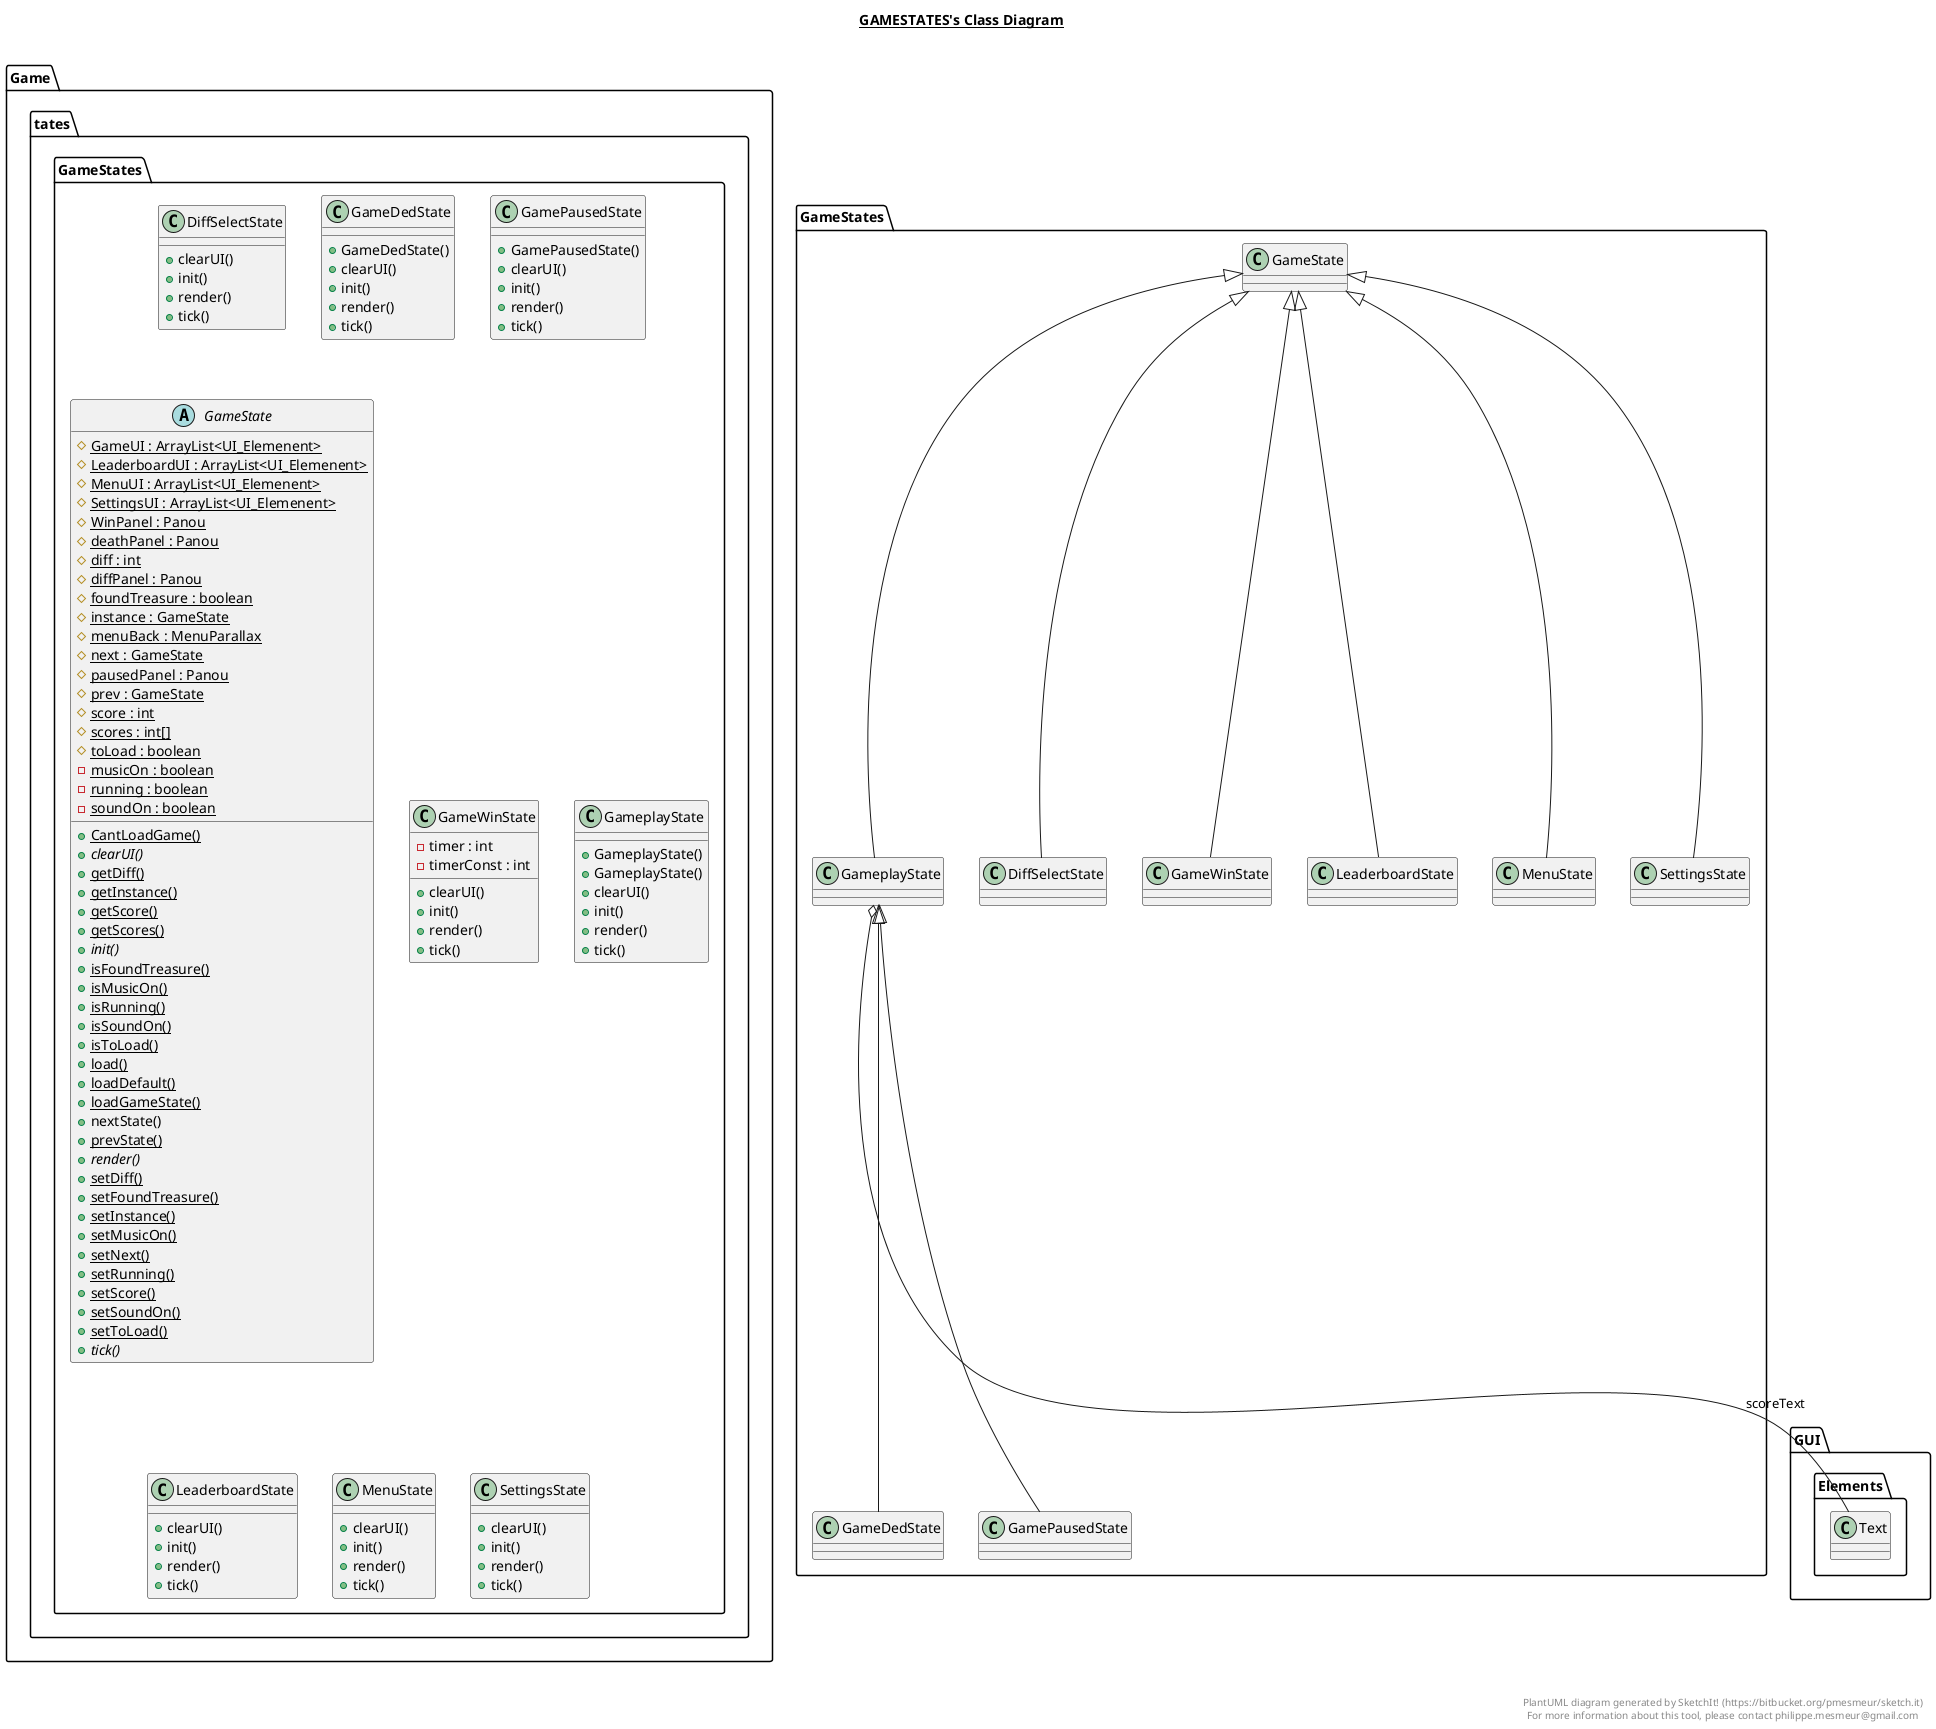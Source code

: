 @startuml

title __GAMESTATES's Class Diagram__\n

  namespace Game {
    namespace tates {
      class GameStates.DiffSelectState {
          + clearUI()
          + init()
          + render()
          + tick()
      }
    }
  }
  

  namespace Game {
    namespace tates {
      class GameStates.GameDedState {
          + GameDedState()
          + clearUI()
          + init()
          + render()
          + tick()
      }
    }
  }
  

  namespace Game {
    namespace tates {
      class GameStates.GamePausedState {
          + GamePausedState()
          + clearUI()
          + init()
          + render()
          + tick()
      }
    }
  }
  

  namespace Game {
    namespace tates {
      abstract class GameStates.GameState {
          {static} # GameUI : ArrayList<UI_Elemenent>
          {static} # LeaderboardUI : ArrayList<UI_Elemenent>
          {static} # MenuUI : ArrayList<UI_Elemenent>
          {static} # SettingsUI : ArrayList<UI_Elemenent>
          {static} # WinPanel : Panou
          {static} # deathPanel : Panou
          {static} # diff : int
          {static} # diffPanel : Panou
          {static} # foundTreasure : boolean
          {static} # instance : GameState
          {static} # menuBack : MenuParallax
          {static} # next : GameState
          {static} # pausedPanel : Panou
          {static} # prev : GameState
          {static} # score : int
          {static} # scores : int[]
          {static} # toLoad : boolean
          {static} - musicOn : boolean
          {static} - running : boolean
          {static} - soundOn : boolean
          {static} + CantLoadGame()
          {abstract} + clearUI()
          {static} + getDiff()
          {static} + getInstance()
          {static} + getScore()
          {static} + getScores()
          {abstract} + init()
          {static} + isFoundTreasure()
          {static} + isMusicOn()
          {static} + isRunning()
          {static} + isSoundOn()
          {static} + isToLoad()
          {static} + load()
          {static} + loadDefault()
          {static} + loadGameState()
          + nextState()
          {static} + prevState()
          {abstract} + render()
          {static} + setDiff()
          {static} + setFoundTreasure()
          {static} + setInstance()
          {static} + setMusicOn()
          {static} + setNext()
          {static} + setRunning()
          {static} + setScore()
          {static} + setSoundOn()
          {static} + setToLoad()
          {abstract} + tick()
      }
    }
  }
  

  namespace Game {
    namespace tates {
      class GameStates.GameWinState {
          - timer : int
          - timerConst : int
          + clearUI()
          + init()
          + render()
          + tick()
      }
    }
  }
  

  namespace Game {
    namespace tates {
      class GameStates.GameplayState {
          + GameplayState()
          + GameplayState()
          + clearUI()
          + init()
          + render()
          + tick()
      }
    }
  }
  

  namespace Game {
    namespace tates {
      class GameStates.LeaderboardState {
          + clearUI()
          + init()
          + render()
          + tick()
      }
    }
  }
  

  namespace Game {
    namespace tates {
      class GameStates.MenuState {
          + clearUI()
          + init()
          + render()
          + tick()
      }
    }
  }
  

  namespace Game {
    namespace tates {
      class GameStates.SettingsState {
          + clearUI()
          + init()
          + render()
          + tick()
      }
    }
  }
  

  GameStates.DiffSelectState -up-|> GameStates.GameState
  GameStates.GameDedState -up-|> GameStates.GameplayState
  GameStates.GamePausedState -up-|> GameStates.GameplayState
  GameStates.GameWinState -up-|> GameStates.GameState
  GameStates.GameplayState -up-|> GameStates.GameState
  GameStates.GameplayState o-- GUI.Elements.Text : scoreText
  GameStates.LeaderboardState -up-|> GameStates.GameState
  GameStates.MenuState -up-|> GameStates.GameState
  GameStates.SettingsState -up-|> GameStates.GameState


right footer


PlantUML diagram generated by SketchIt! (https://bitbucket.org/pmesmeur/sketch.it)
For more information about this tool, please contact philippe.mesmeur@gmail.com
endfooter

@enduml
